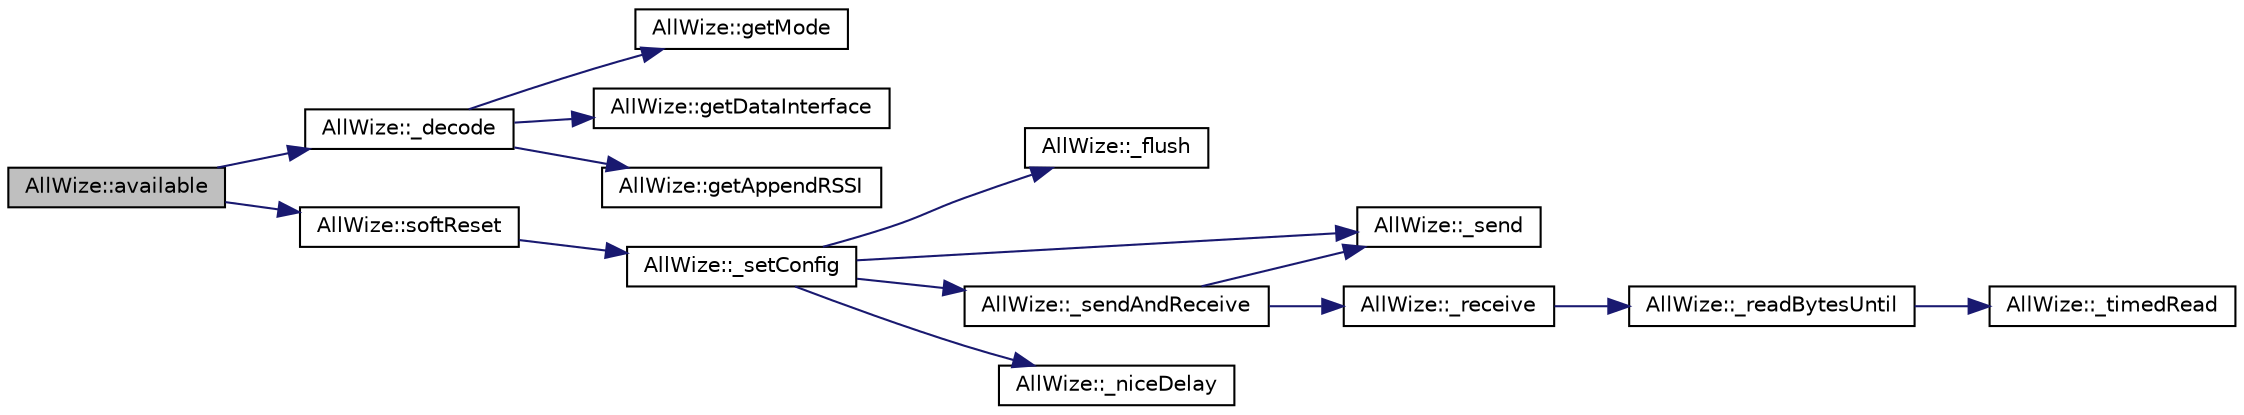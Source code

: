 digraph "AllWize::available"
{
  edge [fontname="Helvetica",fontsize="10",labelfontname="Helvetica",labelfontsize="10"];
  node [fontname="Helvetica",fontsize="10",shape=record];
  rankdir="LR";
  Node746 [label="AllWize::available",height=0.2,width=0.4,color="black", fillcolor="grey75", style="filled", fontcolor="black"];
  Node746 -> Node747 [color="midnightblue",fontsize="10",style="solid",fontname="Helvetica"];
  Node747 [label="AllWize::_decode",height=0.2,width=0.4,color="black", fillcolor="white", style="filled",URL="$classAllWize.html#a496979330409adb0e7241f763e4a4b16",tooltip="Decodes the current RX buffer contents. "];
  Node747 -> Node748 [color="midnightblue",fontsize="10",style="solid",fontname="Helvetica"];
  Node748 [label="AllWize::getMode",height=0.2,width=0.4,color="black", fillcolor="white", style="filled",URL="$classAllWize.html#ab6655635693180ad4c7b527d1f2e4e03",tooltip="Gets the MBus mode stored in non-volatile memory. "];
  Node747 -> Node749 [color="midnightblue",fontsize="10",style="solid",fontname="Helvetica"];
  Node749 [label="AllWize::getDataInterface",height=0.2,width=0.4,color="black", fillcolor="white", style="filled",URL="$classAllWize.html#a25a3c09558ff3d794bf5a150d3be6c4c",tooltip="Gets the data interface for receiving packets. "];
  Node747 -> Node750 [color="midnightblue",fontsize="10",style="solid",fontname="Helvetica"];
  Node750 [label="AllWize::getAppendRSSI",height=0.2,width=0.4,color="black", fillcolor="white", style="filled",URL="$classAllWize.html#af72915664acbfe41f21d8820df833fb6",tooltip="Gets the current RSSI mode value. "];
  Node746 -> Node751 [color="midnightblue",fontsize="10",style="solid",fontname="Helvetica"];
  Node751 [label="AllWize::softReset",height=0.2,width=0.4,color="black", fillcolor="white", style="filled",URL="$classAllWize.html#aa22cb94ed64656f3ba3aef64c566e708",tooltip="Cleans the RX/TX line. "];
  Node751 -> Node752 [color="midnightblue",fontsize="10",style="solid",fontname="Helvetica"];
  Node752 [label="AllWize::_setConfig",height=0.2,width=0.4,color="black", fillcolor="white", style="filled",URL="$classAllWize.html#a493af0599b973f713192b175000264e6",tooltip="Sets or unsets config mode. "];
  Node752 -> Node753 [color="midnightblue",fontsize="10",style="solid",fontname="Helvetica"];
  Node753 [label="AllWize::_flush",height=0.2,width=0.4,color="black", fillcolor="white", style="filled",URL="$classAllWize.html#ace21941ce1a1174ef567c1a269ebf551",tooltip="Flushes the serial line to the module. "];
  Node752 -> Node754 [color="midnightblue",fontsize="10",style="solid",fontname="Helvetica"];
  Node754 [label="AllWize::_sendAndReceive",height=0.2,width=0.4,color="black", fillcolor="white", style="filled",URL="$classAllWize.html#af4c575f742b3c2a837058846b83fbfe1",tooltip="Sends a binary buffer and waits for response. Returns the number of bytes received and stored in the ..."];
  Node754 -> Node755 [color="midnightblue",fontsize="10",style="solid",fontname="Helvetica"];
  Node755 [label="AllWize::_send",height=0.2,width=0.4,color="black", fillcolor="white", style="filled",URL="$classAllWize.html#ac194cac5fd63b864ef567fb7a51a2ac9",tooltip="Sends a binary buffer to the module UART. Returns the number of bytes actually sent. "];
  Node754 -> Node756 [color="midnightblue",fontsize="10",style="solid",fontname="Helvetica"];
  Node756 [label="AllWize::_receive",height=0.2,width=0.4,color="black", fillcolor="white", style="filled",URL="$classAllWize.html#a197c8bd0c47789acefd4e360ca697feb",tooltip="Listens to incoming data from the module until timeout or END_OF_RESPONSE. "];
  Node756 -> Node757 [color="midnightblue",fontsize="10",style="solid",fontname="Helvetica"];
  Node757 [label="AllWize::_readBytesUntil",height=0.2,width=0.4,color="black", fillcolor="white", style="filled",URL="$classAllWize.html#a3cdbc480293b0e3c24107c549b485d5c",tooltip="Reads the stream buffer up to a certain char or times out. "];
  Node757 -> Node758 [color="midnightblue",fontsize="10",style="solid",fontname="Helvetica"];
  Node758 [label="AllWize::_timedRead",height=0.2,width=0.4,color="black", fillcolor="white", style="filled",URL="$classAllWize.html#ac33ba05cebc3de22babb477922a07eaf",tooltip="Reads a byte from the stream with a timeout. "];
  Node752 -> Node755 [color="midnightblue",fontsize="10",style="solid",fontname="Helvetica"];
  Node752 -> Node759 [color="midnightblue",fontsize="10",style="solid",fontname="Helvetica"];
  Node759 [label="AllWize::_niceDelay",height=0.2,width=0.4,color="black", fillcolor="white", style="filled",URL="$classAllWize.html#afeed45d2a47e184092d6dcd64c22fb72",tooltip="Does a non-blocking delay. "];
}
